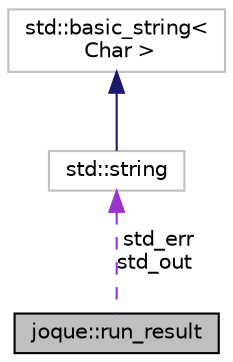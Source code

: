 digraph "joque::run_result"
{
 // LATEX_PDF_SIZE
  edge [fontname="Helvetica",fontsize="10",labelfontname="Helvetica",labelfontsize="10"];
  node [fontname="Helvetica",fontsize="10",shape=record];
  Node1 [label="joque::run_result",height=0.2,width=0.4,color="black", fillcolor="grey75", style="filled", fontcolor="black",tooltip="Result of single traits run call. Information is stored in run record."];
  Node2 -> Node1 [dir="back",color="darkorchid3",fontsize="10",style="dashed",label=" std_err\nstd_out" ,fontname="Helvetica"];
  Node2 [label="std::string",height=0.2,width=0.4,color="grey75", fillcolor="white", style="filled",tooltip=" "];
  Node3 -> Node2 [dir="back",color="midnightblue",fontsize="10",style="solid",fontname="Helvetica"];
  Node3 [label="std::basic_string\<\l Char \>",height=0.2,width=0.4,color="grey75", fillcolor="white", style="filled",tooltip=" "];
}
